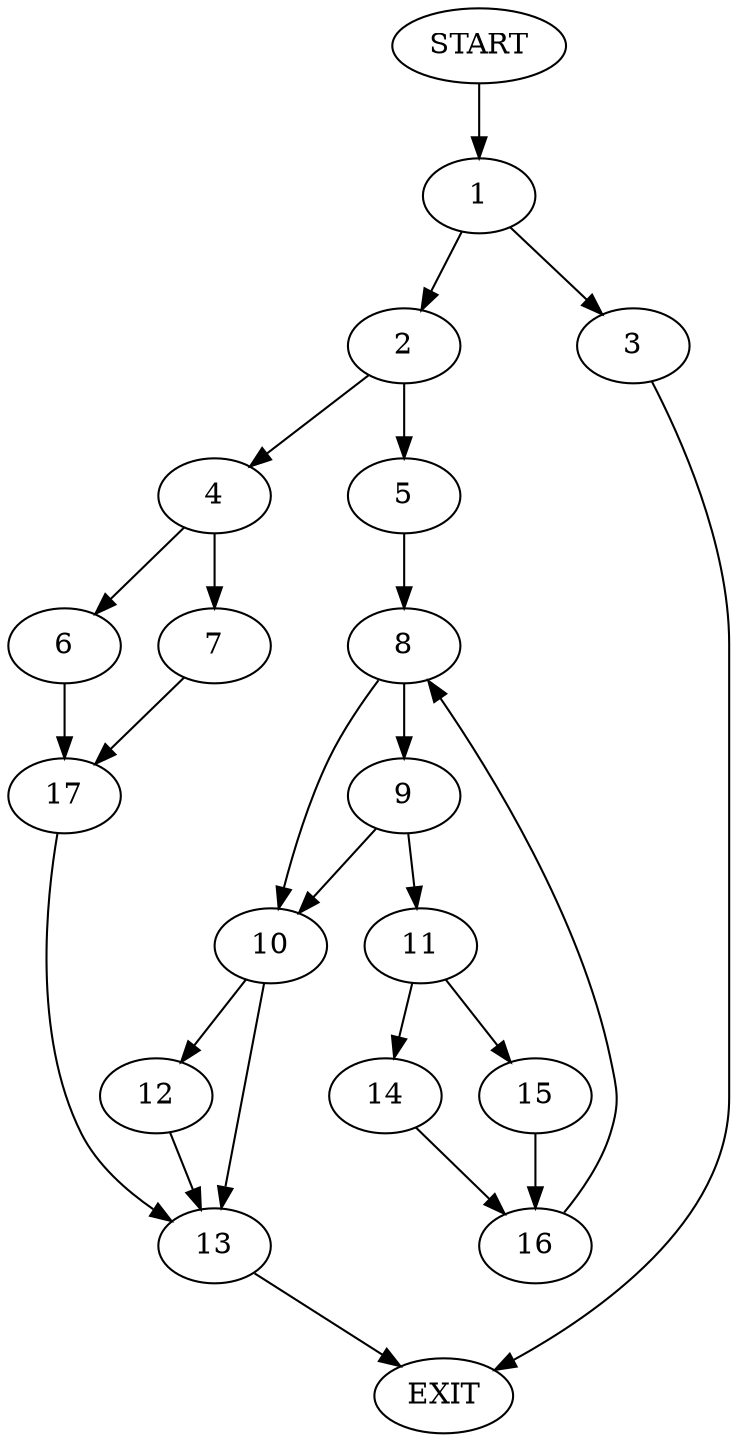 digraph {
0 [label="START"]
18 [label="EXIT"]
0 -> 1
1 -> 2
1 -> 3
3 -> 18
2 -> 4
2 -> 5
4 -> 6
4 -> 7
5 -> 8
8 -> 9
8 -> 10
9 -> 11
9 -> 10
10 -> 12
10 -> 13
11 -> 14
11 -> 15
15 -> 16
14 -> 16
16 -> 8
12 -> 13
13 -> 18
6 -> 17
7 -> 17
17 -> 13
}
